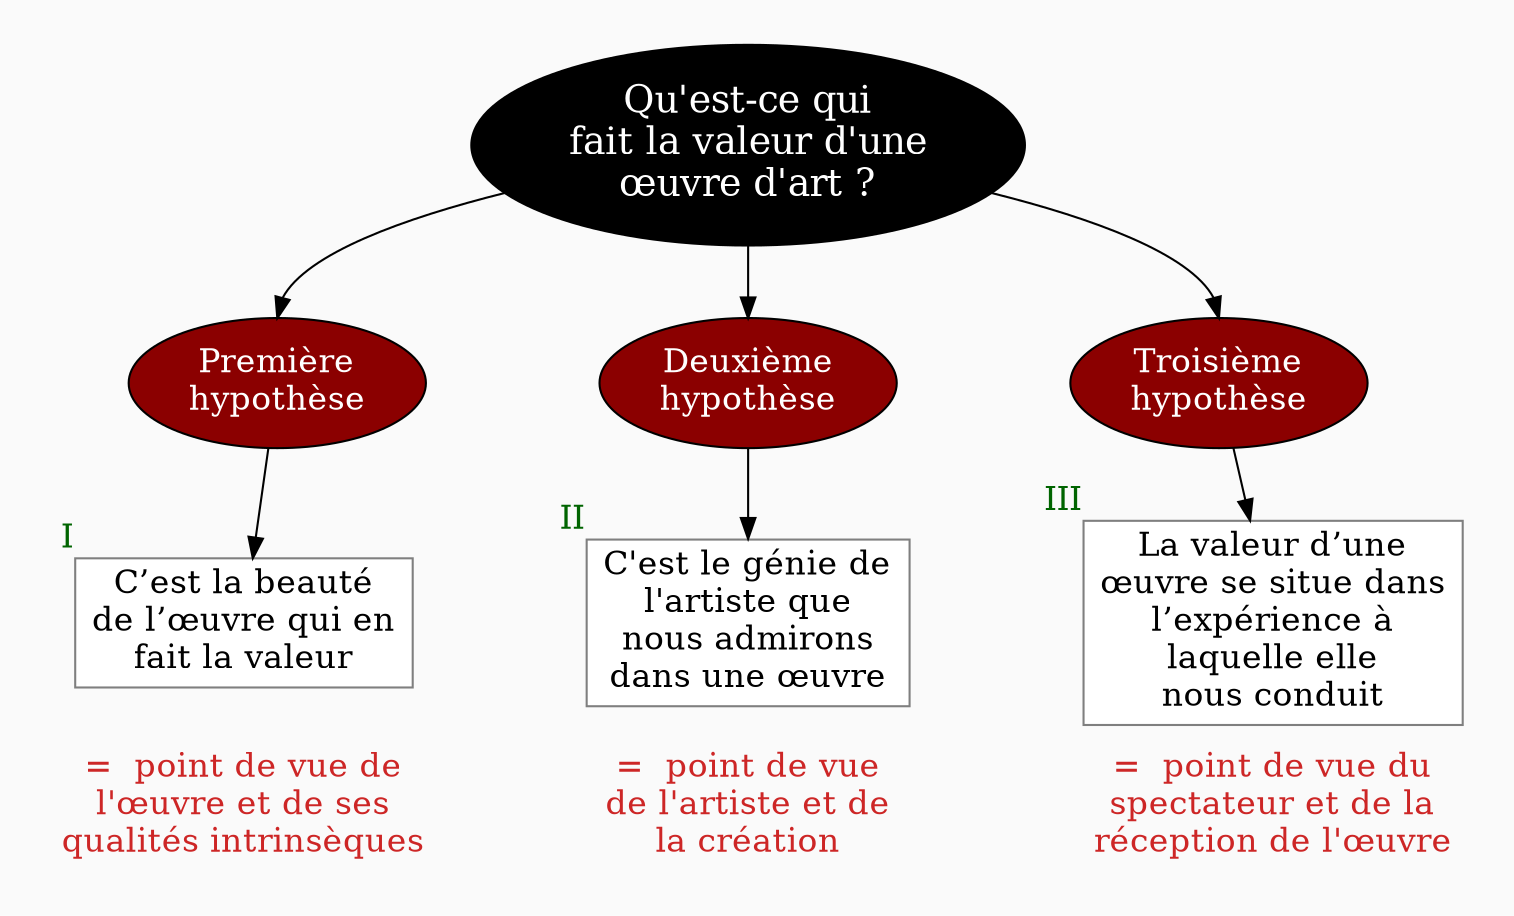 digraph G {
// Template : diagram
// Usage : cours sur l'art
//rankdir=LR
splines=true
//splines=curved
bgcolor=grey98
pad=0.3
style=filled
edge[minlen=4]
ranksep=0.1
nodesep=0.2 // valeur à changer ?

// NIVEAU 1
node[style=filled; fillcolor=12 ; fontcolor=white ; fontsize=18]
// a1[label=""]
a1[label="Qu'est-ce qui
fait la valeur d'une
œuvre d'art ?"]


// NIVEAU 2
node[style=filled;fillcolor=red4;fontcolor=white; fontsize=16]
// b1[label=""]
a1->{
b1[label="Première
hypothèse"]
b2[label="Deuxième
hypothèse"]
b3[label="Troisième
hypothèse"]
}[headport=n]


// NIVEAU 3 (sans intermédiaire)
node [shape=box; style=filled;fillcolor=white;fontcolor=black;color=grey50]
// c1[label=""]
b1->c1
c1[label="C’est la beauté
de l’œuvre qui en
fait la valeur",xlabel=<<FONT color="darkgreen">I</FONT>>]
b2->c2
c2[label="C'est le génie de
l'artiste que
nous admirons
dans une œuvre",xlabel=<<FONT color="darkgreen">II</FONT>>]
b3->c3
c3[label="La valeur d’une
œuvre se situe dans
l’expérience à
laquelle elle
nous conduit",xlabel=<<FONT color="darkgreen">III</FONT>>]

{rank=same;b1->b2->b3[style=invis,minlen=6]}
{rank=same;c1->c2->c3[style=invis,minlen=6]}

// INTERMEDIAIRE AVANT NIVEAU 3
node[style=filled;fillcolor=grey78;shape=oval]
// [arrowhead=none]
// bc1[label=""]

// NIVEAU 3 (avec intermédiaire)
node[style="filled";fillcolor=white;shape=box;color=grey50]
// c1[label=""]

// NIVEAU 4
node[style="filled, rounded";fillcolor=white;shape=box;color=grey50]
// d1[label=""]


// ETIQUETTES EN ROUGE
node[shape=plaintext;fontcolor=firebrick3;fillcolor=grey98]
// e1[label=< <B>= Titre</B><BR /><BR />Contenu<BR /> >]
// e1[label=""]
// ->e1[minlen=1;style=invis]


e1[label="=  point de vue de
l'œuvre et de ses
qualités intrinsèques"]
e2[label="=  point de vue
de l'artiste et de
la création"]
e3[label="=  point de vue du
spectateur et de la
réception de l'œuvre"]

c1->e1[minlen=1;style=invis]
c2->e2[minlen=1;style=invis]
c3->e3[minlen=1;style=invis]

// Remarques
node[color=blue;shape=box;style=filled;margin=0.07;fontcolor=black;fontsize=13]
edge[color=blue;arrowhead="none";xlabel="";style=dashed]
// r1[label=""]
// {rank=same;->r1}
// {rank=same;r1->[dir=back]}


}
